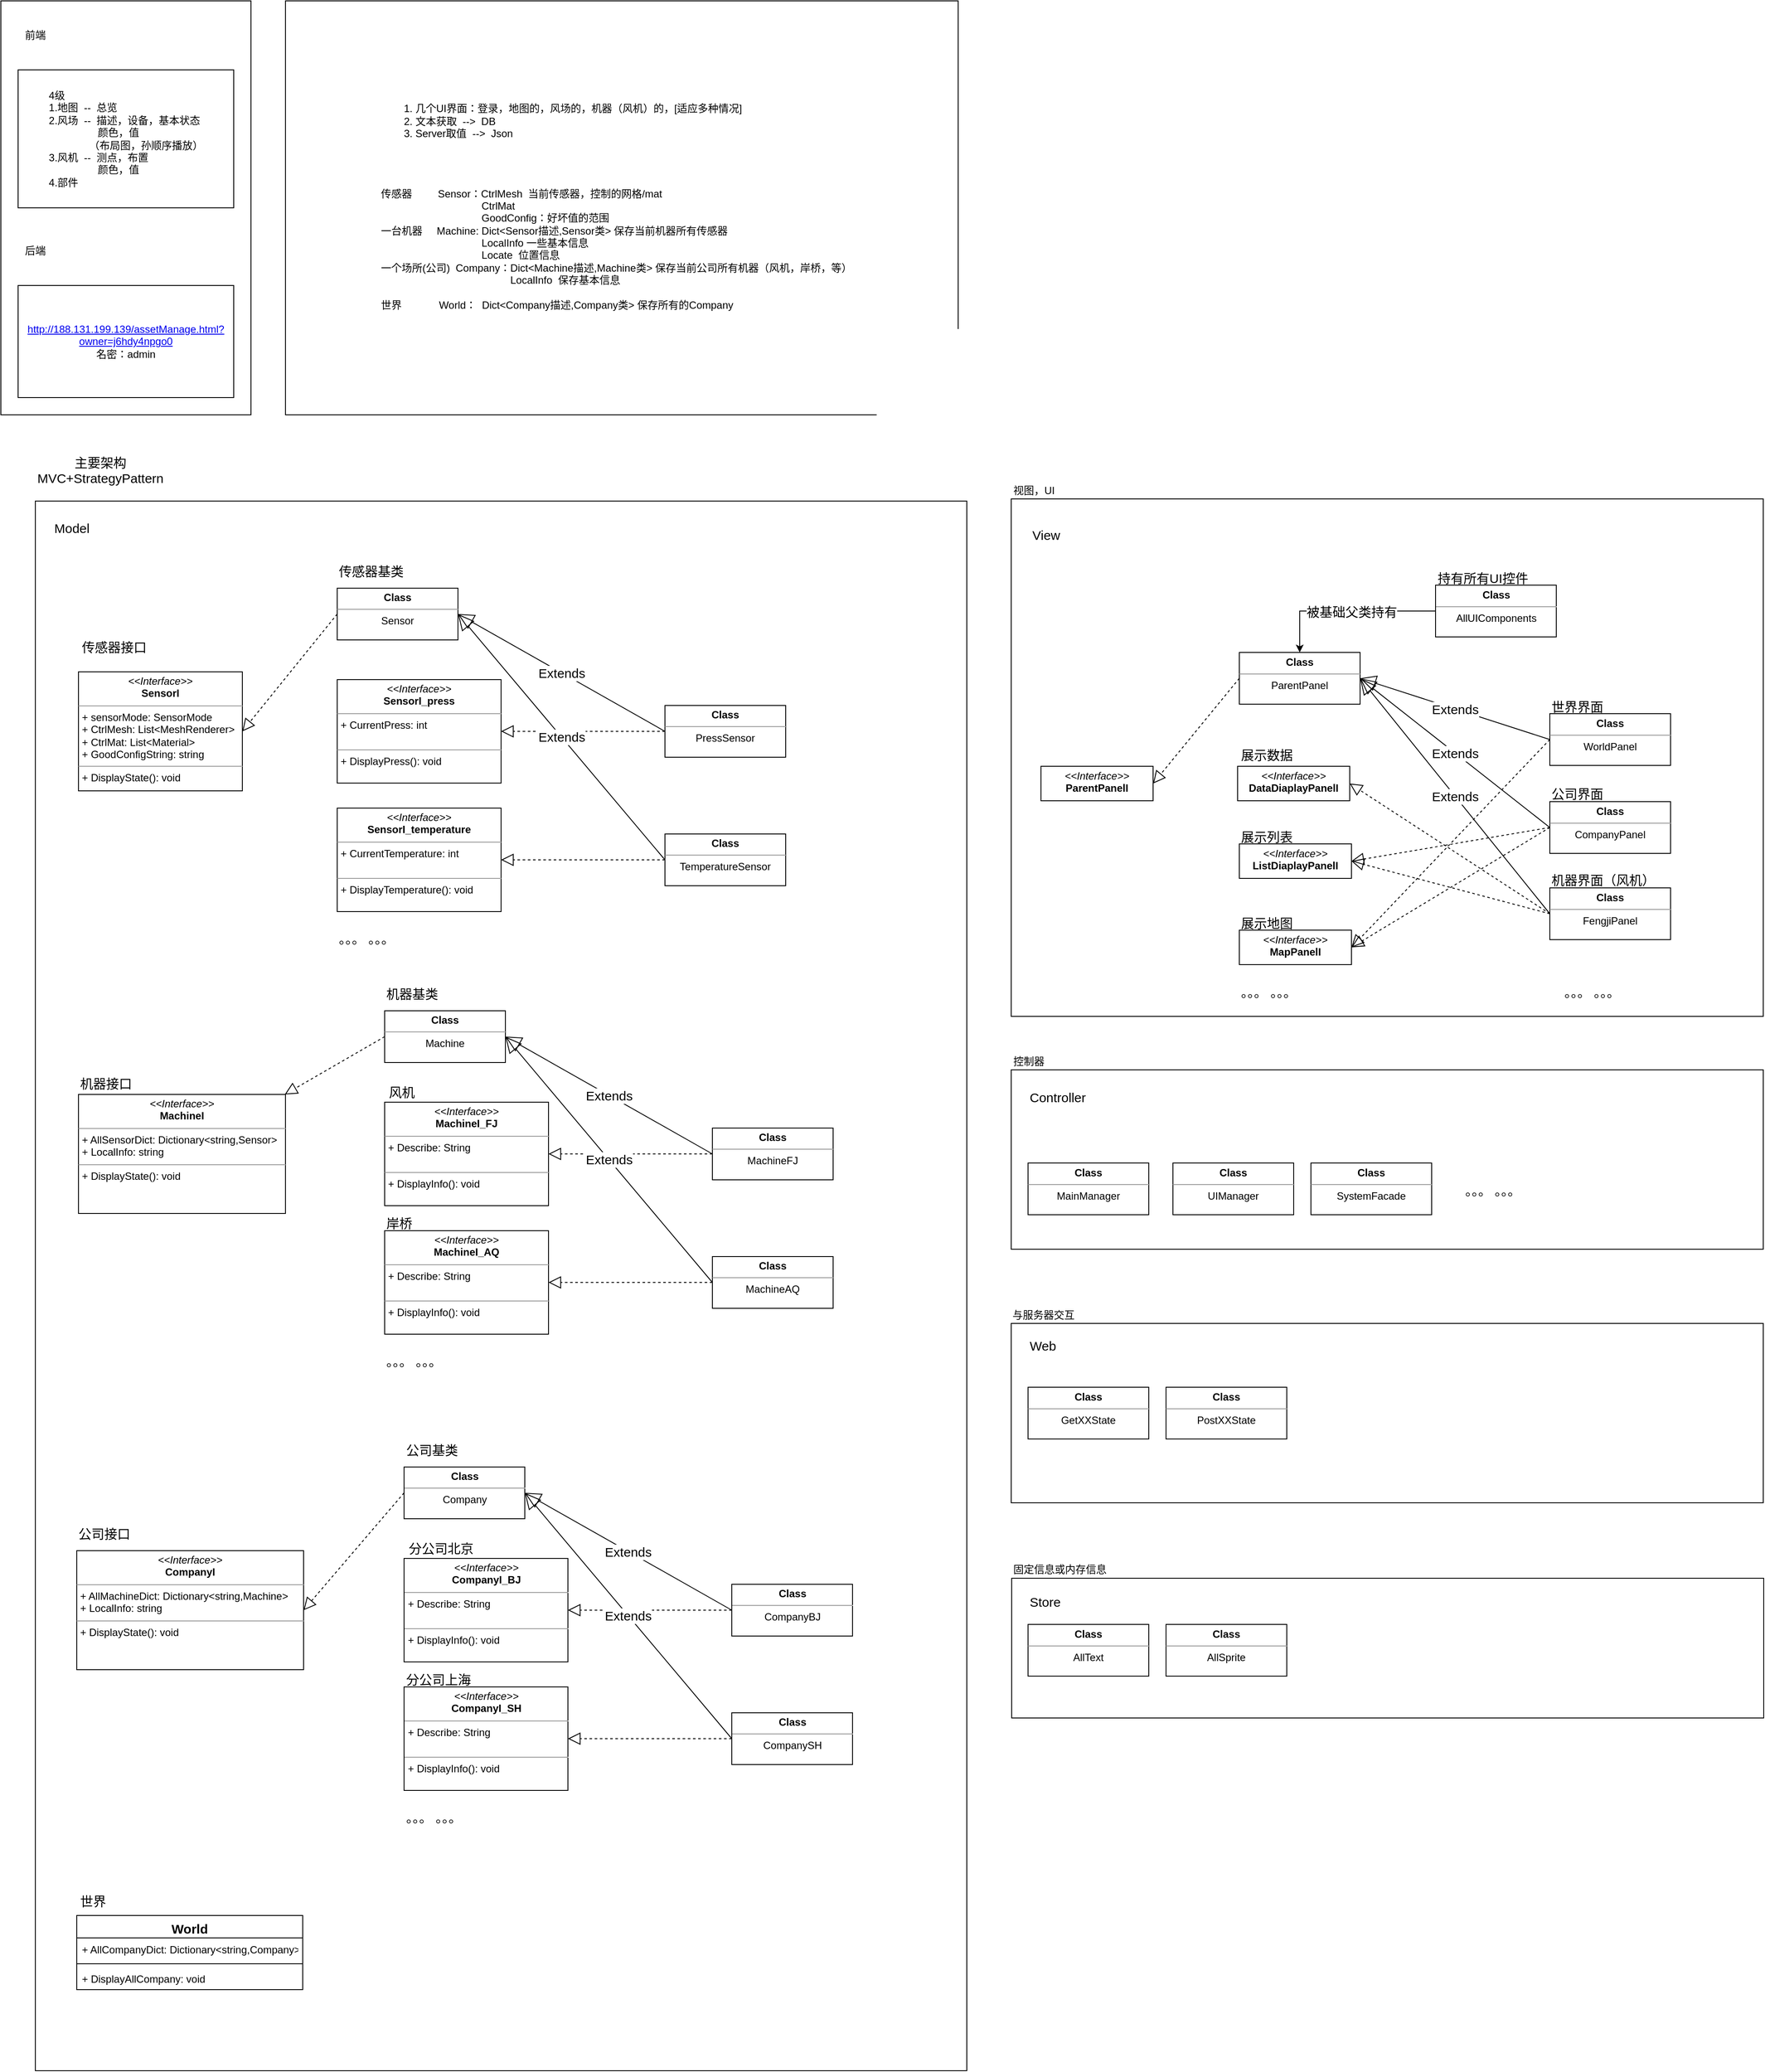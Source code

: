 <mxfile version="10.6.9" type="github"><diagram name="Page-1" id="c4acf3e9-155e-7222-9cf6-157b1a14988f"><mxGraphModel dx="1394" dy="795" grid="1" gridSize="10" guides="1" tooltips="1" connect="1" arrows="1" fold="1" page="1" pageScale="1" pageWidth="1850" pageHeight="2100" background="#ffffff" math="0" shadow="0"><root><mxCell id="0"/><mxCell id="1" parent="0"/><mxCell id="lMFkz2qBwyBU4bLVPbN5-132" value="" style="rounded=0;whiteSpace=wrap;html=1;fontSize=15;" parent="1" vertex="1"><mxGeometry x="1192" y="1839" width="872" height="162" as="geometry"/></mxCell><mxCell id="lMFkz2qBwyBU4bLVPbN5-131" value="" style="rounded=0;whiteSpace=wrap;html=1;fontSize=15;" parent="1" vertex="1"><mxGeometry x="1191.5" y="1543.5" width="872" height="208" as="geometry"/></mxCell><mxCell id="lMFkz2qBwyBU4bLVPbN5-130" value="" style="rounded=0;whiteSpace=wrap;html=1;fontSize=15;" parent="1" vertex="1"><mxGeometry x="1191.5" y="1249.5" width="872" height="208" as="geometry"/></mxCell><mxCell id="lMFkz2qBwyBU4bLVPbN5-129" value="" style="rounded=0;whiteSpace=wrap;html=1;fontSize=15;" parent="1" vertex="1"><mxGeometry x="1191.5" y="587.5" width="872" height="600" as="geometry"/></mxCell><mxCell id="lMFkz2qBwyBU4bLVPbN5-128" value="" style="rounded=0;whiteSpace=wrap;html=1;fontSize=15;" parent="1" vertex="1"><mxGeometry x="60" y="590" width="1080" height="1820" as="geometry"/></mxCell><mxCell id="lMFkz2qBwyBU4bLVPbN5-1" value="" style="rounded=0;whiteSpace=wrap;html=1;" parent="1" vertex="1"><mxGeometry x="20" y="10" width="290" height="480" as="geometry"/></mxCell><mxCell id="eNjWEGQGm4UYnw6gWRTL-1" value="前端" style="text;html=1;strokeColor=none;fillColor=none;align=center;verticalAlign=middle;whiteSpace=wrap;rounded=0;" parent="1" vertex="1"><mxGeometry x="40" y="40" width="40" height="20" as="geometry"/></mxCell><mxCell id="eNjWEGQGm4UYnw6gWRTL-3" value="&lt;div style=&quot;text-align: left&quot;&gt;&lt;span&gt;4级&lt;/span&gt;&lt;/div&gt;&lt;div style=&quot;text-align: left&quot;&gt;&lt;span&gt;1.地图&amp;nbsp; --&amp;nbsp; 总览&lt;/span&gt;&lt;/div&gt;&lt;div style=&quot;text-align: left&quot;&gt;&lt;span&gt;2.风场&amp;nbsp; --&amp;nbsp; 描述，设备，基本状态&lt;/span&gt;&lt;/div&gt;&lt;div style=&quot;text-align: left&quot;&gt;&lt;span&gt;&amp;nbsp; &amp;nbsp; &amp;nbsp; &amp;nbsp; &amp;nbsp; &amp;nbsp; &amp;nbsp; &amp;nbsp; &amp;nbsp;颜色，值&lt;/span&gt;&lt;/div&gt;&lt;div style=&quot;text-align: left&quot;&gt;&lt;span&gt;&amp;nbsp; &amp;nbsp; &amp;nbsp; &amp;nbsp; &amp;nbsp; &amp;nbsp; &amp;nbsp; （布局图，孙顺序播放）&lt;/span&gt;&lt;/div&gt;&lt;div style=&quot;text-align: left&quot;&gt;&lt;span&gt;3.风机&amp;nbsp; --&amp;nbsp; 测点，布置&lt;/span&gt;&lt;/div&gt;&lt;div style=&quot;text-align: left&quot;&gt;&lt;span&gt;&amp;nbsp; &amp;nbsp; &amp;nbsp; &amp;nbsp; &amp;nbsp; &amp;nbsp; &amp;nbsp; &amp;nbsp; &amp;nbsp;颜色，值&lt;/span&gt;&lt;/div&gt;&lt;div style=&quot;text-align: left&quot;&gt;&lt;span&gt;4.部件&lt;/span&gt;&lt;/div&gt;" style="rounded=0;whiteSpace=wrap;html=1;" parent="1" vertex="1"><mxGeometry x="40" y="90" width="250" height="160" as="geometry"/></mxCell><mxCell id="eNjWEGQGm4UYnw6gWRTL-4" value="后端" style="text;html=1;strokeColor=none;fillColor=none;align=center;verticalAlign=middle;whiteSpace=wrap;rounded=0;" parent="1" vertex="1"><mxGeometry x="40" y="290" width="40" height="20" as="geometry"/></mxCell><mxCell id="eNjWEGQGm4UYnw6gWRTL-5" value="&lt;a href=&quot;http://188.131.199.139/assetManage.html?owner=j6hdy4npgo0&quot;&gt;http://188.131.199.139/assetManage.html?owner=j6hdy4npgo0&lt;/a&gt;&lt;br&gt;名密：admin&lt;br&gt;" style="rounded=0;whiteSpace=wrap;html=1;" parent="1" vertex="1"><mxGeometry x="40" y="340" width="250" height="130" as="geometry"/></mxCell><mxCell id="lMFkz2qBwyBU4bLVPbN5-2" value="&lt;div style=&quot;text-align: left&quot;&gt;&lt;ol&gt;&lt;li&gt;&lt;span&gt;几个UI界面：登录，地图的，风场的，机器（风机）的，[适应多种情况]&lt;/span&gt;&lt;/li&gt;&lt;li&gt;&lt;span&gt;文本获取&amp;nbsp; --&amp;gt;&amp;nbsp; DB&lt;/span&gt;&lt;/li&gt;&lt;li&gt;&lt;span&gt;Server取值&amp;nbsp; --&amp;gt;&amp;nbsp; Json&lt;/span&gt;&lt;/li&gt;&lt;/ol&gt;&lt;div&gt;&lt;br&gt;&lt;/div&gt;&lt;div&gt;&lt;br&gt;&lt;/div&gt;&lt;div&gt;&lt;br&gt;&lt;/div&gt;&lt;div&gt;传感器&amp;nbsp; &amp;nbsp; &amp;nbsp; &amp;nbsp; &amp;nbsp;Sensor：CtrlMesh&amp;nbsp; 当前传感器，控制的网格/mat&lt;/div&gt;&lt;div&gt;&amp;nbsp; &amp;nbsp; &amp;nbsp; &amp;nbsp; &amp;nbsp; &amp;nbsp; &amp;nbsp; &amp;nbsp; &amp;nbsp; &amp;nbsp; &amp;nbsp; &amp;nbsp; &amp;nbsp; &amp;nbsp; &amp;nbsp; &amp;nbsp; &amp;nbsp; &amp;nbsp;CtrlMat&lt;/div&gt;&lt;div&gt;&amp;nbsp; &amp;nbsp; &amp;nbsp; &amp;nbsp; &amp;nbsp; &amp;nbsp; &amp;nbsp; &amp;nbsp; &amp;nbsp; &amp;nbsp; &amp;nbsp; &amp;nbsp; &amp;nbsp; &amp;nbsp; &amp;nbsp; &amp;nbsp; &amp;nbsp; &amp;nbsp;GoodConfig：好坏值的范围&lt;/div&gt;&lt;div&gt;一台机器&amp;nbsp; &amp;nbsp; &amp;nbsp;Machine: Dict&amp;lt;Sensor描述,Sensor类&amp;gt; 保存当前机器所有传感器&lt;/div&gt;&lt;div&gt;&amp;nbsp; &amp;nbsp; &amp;nbsp; &amp;nbsp; &amp;nbsp; &amp;nbsp; &amp;nbsp; &amp;nbsp; &amp;nbsp; &amp;nbsp; &amp;nbsp; &amp;nbsp; &amp;nbsp; &amp;nbsp; &amp;nbsp; &amp;nbsp; &amp;nbsp; &amp;nbsp;LocalInfo 一些基本信息&lt;/div&gt;&lt;div&gt;&amp;nbsp; &amp;nbsp; &amp;nbsp; &amp;nbsp; &amp;nbsp; &amp;nbsp; &amp;nbsp; &amp;nbsp; &amp;nbsp; &amp;nbsp; &amp;nbsp; &amp;nbsp; &amp;nbsp; &amp;nbsp; &amp;nbsp; &amp;nbsp; &amp;nbsp; &amp;nbsp;Locate&amp;nbsp; 位置信息&lt;/div&gt;&lt;div&gt;一个场所(公司)&amp;nbsp; Company：Dict&amp;lt;Machine描述,Machine类&amp;gt; 保存当前公司所有机器（风机，岸桥，等）&lt;/div&gt;&lt;div&gt;&amp;nbsp; &amp;nbsp; &amp;nbsp; &amp;nbsp; &amp;nbsp; &amp;nbsp; &amp;nbsp; &amp;nbsp; &amp;nbsp; &amp;nbsp; &amp;nbsp; &amp;nbsp; &amp;nbsp; &amp;nbsp; &amp;nbsp; &amp;nbsp; &amp;nbsp; &amp;nbsp; &amp;nbsp; &amp;nbsp; &amp;nbsp; &amp;nbsp; &amp;nbsp;LocalInfo&amp;nbsp; 保存基本信息&lt;/div&gt;&lt;div&gt;&lt;span&gt;&lt;br&gt;&lt;/span&gt;&lt;/div&gt;&lt;div&gt;&lt;span&gt;世界&amp;nbsp; &amp;nbsp; &amp;nbsp; &amp;nbsp; &amp;nbsp; &amp;nbsp; &amp;nbsp;World：&amp;nbsp; Dict&amp;lt;Company描述,Company类&amp;gt; 保存所有的Company&amp;nbsp; &amp;nbsp; &amp;nbsp; &amp;nbsp; &amp;nbsp; &amp;nbsp; &amp;nbsp; &amp;nbsp; &amp;nbsp; &amp;nbsp; &amp;nbsp; &amp;nbsp; &amp;nbsp; &amp;nbsp; &amp;nbsp; &amp;nbsp; &amp;nbsp; &amp;nbsp; &amp;nbsp; &amp;nbsp; &amp;nbsp; &amp;nbsp; &amp;nbsp;&lt;/span&gt;&lt;/div&gt;&lt;/div&gt;&lt;div style=&quot;text-align: left&quot;&gt;&lt;br&gt;&lt;/div&gt;&lt;div style=&quot;text-align: left&quot;&gt;&lt;/div&gt;" style="rounded=0;whiteSpace=wrap;html=1;" parent="1" vertex="1"><mxGeometry x="350" y="10" width="780" height="480" as="geometry"/></mxCell><mxCell id="lMFkz2qBwyBU4bLVPbN5-4" value="主要架构MVC+StrategyPattern" style="text;html=1;strokeColor=none;fillColor=none;align=center;verticalAlign=middle;whiteSpace=wrap;rounded=0;fontSize=15;" parent="1" vertex="1"><mxGeometry x="59.5" y="540" width="151" height="28" as="geometry"/></mxCell><mxCell id="lMFkz2qBwyBU4bLVPbN5-9" value="Model" style="text;html=1;resizable=0;points=[];autosize=1;align=left;verticalAlign=top;spacingTop=-4;fontSize=15;" parent="1" vertex="1"><mxGeometry x="80" y="610" width="60" height="20" as="geometry"/></mxCell><mxCell id="lMFkz2qBwyBU4bLVPbN5-10" value="&lt;p style=&quot;margin: 0px ; margin-top: 4px ; text-align: center&quot;&gt;&lt;i&gt;&amp;lt;&amp;lt;Interface&amp;gt;&amp;gt;&lt;/i&gt;&lt;br&gt;&lt;b&gt;SensorI&lt;/b&gt;&lt;/p&gt;&lt;hr size=&quot;1&quot;&gt;&lt;p style=&quot;margin: 0px ; margin-left: 4px&quot;&gt;+ sensorMode: SensorMode&lt;br&gt;+ CtrlMesh: List&amp;lt;MeshRenderer&amp;gt;&lt;/p&gt;&lt;p style=&quot;margin: 0px ; margin-left: 4px&quot;&gt;+ CtrlMat:&amp;nbsp;List&amp;lt;Material&amp;gt;&lt;/p&gt;&lt;p style=&quot;margin: 0px ; margin-left: 4px&quot;&gt;+&amp;nbsp;GoodConfigString: string&lt;/p&gt;&lt;hr size=&quot;1&quot;&gt;&lt;p style=&quot;margin: 0px ; margin-left: 4px&quot;&gt;+ DisplayState(): void&lt;br&gt;&lt;br&gt;&lt;/p&gt;" style="verticalAlign=top;align=left;overflow=fill;fontSize=12;fontFamily=Helvetica;html=1;" parent="1" vertex="1"><mxGeometry x="110" y="788" width="190" height="138" as="geometry"/></mxCell><mxCell id="lMFkz2qBwyBU4bLVPbN5-11" value="&lt;p style=&quot;margin: 0px ; margin-top: 4px ; text-align: center&quot;&gt;&lt;i&gt;&amp;lt;&amp;lt;Interface&amp;gt;&amp;gt;&lt;/i&gt;&lt;br&gt;&lt;b&gt;SensorI_press&lt;/b&gt;&lt;/p&gt;&lt;hr size=&quot;1&quot;&gt;&lt;p style=&quot;margin: 0px ; margin-left: 4px&quot;&gt;+ CurrentPress: int&lt;br&gt;&lt;br&gt;&lt;/p&gt;&lt;hr size=&quot;1&quot;&gt;&lt;p style=&quot;margin: 0px ; margin-left: 4px&quot;&gt;+ DisplayPress(): void&lt;br&gt;&lt;br&gt;&lt;/p&gt;" style="verticalAlign=top;align=left;overflow=fill;fontSize=12;fontFamily=Helvetica;html=1;" parent="1" vertex="1"><mxGeometry x="410" y="797" width="190" height="120" as="geometry"/></mxCell><mxCell id="lMFkz2qBwyBU4bLVPbN5-12" value="&lt;p style=&quot;margin: 0px ; margin-top: 4px ; text-align: center&quot;&gt;&lt;i&gt;&amp;lt;&amp;lt;Interface&amp;gt;&amp;gt;&lt;/i&gt;&lt;br&gt;&lt;b&gt;SensorI_temperature&lt;/b&gt;&lt;br&gt;&lt;/p&gt;&lt;hr size=&quot;1&quot;&gt;&lt;p style=&quot;margin: 0px ; margin-left: 4px&quot;&gt;+ CurrentTemperature: int&lt;br&gt;&lt;br&gt;&lt;/p&gt;&lt;hr size=&quot;1&quot;&gt;&lt;p style=&quot;margin: 0px ; margin-left: 4px&quot;&gt;+ DisplayTemperature(): void&lt;br&gt;&lt;br&gt;&lt;/p&gt;" style="verticalAlign=top;align=left;overflow=fill;fontSize=12;fontFamily=Helvetica;html=1;" parent="1" vertex="1"><mxGeometry x="410" y="946" width="190" height="120" as="geometry"/></mxCell><mxCell id="lMFkz2qBwyBU4bLVPbN5-13" value="&lt;div style=&quot;text-align: right&quot;&gt;&lt;span&gt;。。。 。。。&lt;/span&gt;&lt;br&gt;&lt;/div&gt;" style="text;html=1;resizable=0;points=[];autosize=1;align=left;verticalAlign=top;spacingTop=-4;fontSize=15;" parent="1" vertex="1"><mxGeometry x="410" y="1086" width="110" height="20" as="geometry"/></mxCell><mxCell id="lMFkz2qBwyBU4bLVPbN5-18" value="&lt;p style=&quot;margin: 0px ; margin-top: 4px ; text-align: center&quot;&gt;&lt;b&gt;Class&lt;/b&gt;&lt;/p&gt;&lt;hr size=&quot;1&quot;&gt;&lt;div style=&quot;text-align: center ; height: 2px&quot;&gt;PressSensor&lt;/div&gt;" style="verticalAlign=top;align=left;overflow=fill;fontSize=12;fontFamily=Helvetica;html=1;" parent="1" vertex="1"><mxGeometry x="790" y="827" width="140" height="60" as="geometry"/></mxCell><mxCell id="lMFkz2qBwyBU4bLVPbN5-21" value="" style="endArrow=block;dashed=1;endFill=0;endSize=12;html=1;fontSize=15;exitX=0;exitY=0.5;exitDx=0;exitDy=0;entryX=1;entryY=0.5;entryDx=0;entryDy=0;" parent="1" source="lMFkz2qBwyBU4bLVPbN5-18" target="lMFkz2qBwyBU4bLVPbN5-11" edge="1"><mxGeometry width="160" relative="1" as="geometry"><mxPoint x="630" y="936" as="sourcePoint"/><mxPoint x="760" y="890" as="targetPoint"/></mxGeometry></mxCell><mxCell id="lMFkz2qBwyBU4bLVPbN5-31" value="&lt;p style=&quot;margin: 0px ; margin-top: 4px ; text-align: center&quot;&gt;&lt;b&gt;Class&lt;/b&gt;&lt;/p&gt;&lt;hr size=&quot;1&quot;&gt;&lt;div style=&quot;text-align: center ; height: 2px&quot;&gt;Sensor&lt;/div&gt;" style="verticalAlign=top;align=left;overflow=fill;fontSize=12;fontFamily=Helvetica;html=1;" parent="1" vertex="1"><mxGeometry x="410" y="691" width="140" height="60" as="geometry"/></mxCell><mxCell id="lMFkz2qBwyBU4bLVPbN5-32" value="" style="endArrow=block;dashed=1;endFill=0;endSize=12;html=1;fontSize=15;exitX=0;exitY=0.5;exitDx=0;exitDy=0;entryX=1;entryY=0.5;entryDx=0;entryDy=0;" parent="1" source="lMFkz2qBwyBU4bLVPbN5-31" target="lMFkz2qBwyBU4bLVPbN5-10" edge="1"><mxGeometry width="160" relative="1" as="geometry"><mxPoint x="610" y="867" as="sourcePoint"/><mxPoint x="370" y="710" as="targetPoint"/></mxGeometry></mxCell><mxCell id="lMFkz2qBwyBU4bLVPbN5-33" value="传感器基类" style="text;html=1;resizable=0;points=[];autosize=1;align=left;verticalAlign=top;spacingTop=-4;fontSize=15;" parent="1" vertex="1"><mxGeometry x="410" y="660" width="90" height="20" as="geometry"/></mxCell><mxCell id="lMFkz2qBwyBU4bLVPbN5-34" value="Extends" style="endArrow=block;endSize=16;endFill=0;html=1;fontSize=15;exitX=0;exitY=0.5;exitDx=0;exitDy=0;entryX=1;entryY=0.5;entryDx=0;entryDy=0;" parent="1" source="lMFkz2qBwyBU4bLVPbN5-18" target="lMFkz2qBwyBU4bLVPbN5-31" edge="1"><mxGeometry width="160" relative="1" as="geometry"><mxPoint x="310" y="867" as="sourcePoint"/><mxPoint x="770" y="740" as="targetPoint"/></mxGeometry></mxCell><mxCell id="lMFkz2qBwyBU4bLVPbN5-35" value="&lt;p style=&quot;margin: 0px ; margin-top: 4px ; text-align: center&quot;&gt;&lt;b&gt;Class&lt;/b&gt;&lt;/p&gt;&lt;hr size=&quot;1&quot;&gt;&lt;div style=&quot;text-align: center ; height: 2px&quot;&gt;TemperatureSensor&lt;/div&gt;" style="verticalAlign=top;align=left;overflow=fill;fontSize=12;fontFamily=Helvetica;html=1;" parent="1" vertex="1"><mxGeometry x="790" y="976" width="140" height="60" as="geometry"/></mxCell><mxCell id="lMFkz2qBwyBU4bLVPbN5-36" value="Extends" style="endArrow=block;endSize=16;endFill=0;html=1;fontSize=15;exitX=0;exitY=0.5;exitDx=0;exitDy=0;entryX=1;entryY=0.5;entryDx=0;entryDy=0;" parent="1" source="lMFkz2qBwyBU4bLVPbN5-35" target="lMFkz2qBwyBU4bLVPbN5-31" edge="1"><mxGeometry width="160" relative="1" as="geometry"><mxPoint x="560" y="731" as="sourcePoint"/><mxPoint x="780" y="920" as="targetPoint"/></mxGeometry></mxCell><mxCell id="lMFkz2qBwyBU4bLVPbN5-37" value="" style="endArrow=block;dashed=1;endFill=0;endSize=12;html=1;fontSize=15;exitX=0;exitY=0.5;exitDx=0;exitDy=0;entryX=1;entryY=0.5;entryDx=0;entryDy=0;" parent="1" source="lMFkz2qBwyBU4bLVPbN5-35" target="lMFkz2qBwyBU4bLVPbN5-12" edge="1"><mxGeometry width="160" relative="1" as="geometry"><mxPoint x="720" y="1006" as="sourcePoint"/><mxPoint x="730" y="1050" as="targetPoint"/></mxGeometry></mxCell><mxCell id="lMFkz2qBwyBU4bLVPbN5-38" value="&lt;p style=&quot;margin: 0px ; margin-top: 4px ; text-align: center&quot;&gt;&lt;i&gt;&amp;lt;&amp;lt;Interface&amp;gt;&amp;gt;&lt;/i&gt;&lt;br&gt;&lt;b&gt;MachineI&lt;/b&gt;&lt;/p&gt;&lt;hr size=&quot;1&quot;&gt;&lt;p style=&quot;margin: 0px ; margin-left: 4px&quot;&gt;&lt;span&gt;+ AllSensorDict:&amp;nbsp;Dictionary&amp;lt;string,Sensor&amp;gt;&lt;/span&gt;&lt;br&gt;&lt;/p&gt;&lt;p style=&quot;margin: 0px ; margin-left: 4px&quot;&gt;+&amp;nbsp;LocalInfo: string&lt;/p&gt;&lt;hr size=&quot;1&quot;&gt;&lt;p style=&quot;margin: 0px ; margin-left: 4px&quot;&gt;+ DisplayState(): void&lt;br&gt;&lt;br&gt;&lt;/p&gt;" style="verticalAlign=top;align=left;overflow=fill;fontSize=12;fontFamily=Helvetica;html=1;" parent="1" vertex="1"><mxGeometry x="110" y="1278" width="240" height="138" as="geometry"/></mxCell><mxCell id="lMFkz2qBwyBU4bLVPbN5-39" value="&lt;p style=&quot;margin: 0px ; margin-top: 4px ; text-align: center&quot;&gt;&lt;i&gt;&amp;lt;&amp;lt;Interface&amp;gt;&amp;gt;&lt;/i&gt;&lt;br&gt;&lt;b&gt;MachineI_FJ&lt;/b&gt;&lt;/p&gt;&lt;hr size=&quot;1&quot;&gt;&lt;p style=&quot;margin: 0px ; margin-left: 4px&quot;&gt;+ Describe: String&lt;br&gt;&lt;br&gt;&lt;/p&gt;&lt;hr size=&quot;1&quot;&gt;&lt;p style=&quot;margin: 0px ; margin-left: 4px&quot;&gt;+ DisplayInfo(): void&lt;br&gt;&lt;br&gt;&lt;/p&gt;" style="verticalAlign=top;align=left;overflow=fill;fontSize=12;fontFamily=Helvetica;html=1;" parent="1" vertex="1"><mxGeometry x="465" y="1287" width="190" height="120" as="geometry"/></mxCell><mxCell id="lMFkz2qBwyBU4bLVPbN5-40" value="&lt;p style=&quot;margin: 0px ; margin-top: 4px ; text-align: center&quot;&gt;&lt;i&gt;&amp;lt;&amp;lt;Interface&amp;gt;&amp;gt;&lt;/i&gt;&lt;br&gt;&lt;b&gt;MachineI_AQ&lt;/b&gt;&lt;br&gt;&lt;/p&gt;&lt;hr size=&quot;1&quot;&gt;&lt;p style=&quot;margin: 0px ; margin-left: 4px&quot;&gt;+ Describe: String&lt;br&gt;&lt;br&gt;&lt;/p&gt;&lt;hr size=&quot;1&quot;&gt;&lt;p style=&quot;margin: 0px ; margin-left: 4px&quot;&gt;+ DisplayInfo(): void&lt;br&gt;&lt;br&gt;&lt;/p&gt;" style="verticalAlign=top;align=left;overflow=fill;fontSize=12;fontFamily=Helvetica;html=1;" parent="1" vertex="1"><mxGeometry x="465" y="1436" width="190" height="120" as="geometry"/></mxCell><mxCell id="lMFkz2qBwyBU4bLVPbN5-41" value="&lt;div style=&quot;text-align: right&quot;&gt;&lt;span&gt;。。。 。。。&lt;/span&gt;&lt;br&gt;&lt;/div&gt;" style="text;html=1;resizable=0;points=[];autosize=1;align=left;verticalAlign=top;spacingTop=-4;fontSize=15;" parent="1" vertex="1"><mxGeometry x="465" y="1576" width="110" height="20" as="geometry"/></mxCell><mxCell id="lMFkz2qBwyBU4bLVPbN5-42" value="&lt;p style=&quot;margin: 0px ; margin-top: 4px ; text-align: center&quot;&gt;&lt;b&gt;Class&lt;/b&gt;&lt;/p&gt;&lt;hr size=&quot;1&quot;&gt;&lt;div style=&quot;text-align: center ; height: 2px&quot;&gt;MachineFJ&lt;/div&gt;" style="verticalAlign=top;align=left;overflow=fill;fontSize=12;fontFamily=Helvetica;html=1;" parent="1" vertex="1"><mxGeometry x="845" y="1317" width="140" height="60" as="geometry"/></mxCell><mxCell id="lMFkz2qBwyBU4bLVPbN5-45" value="" style="endArrow=block;dashed=1;endFill=0;endSize=12;html=1;fontSize=15;exitX=0;exitY=0.5;exitDx=0;exitDy=0;entryX=1;entryY=0.5;entryDx=0;entryDy=0;" parent="1" source="lMFkz2qBwyBU4bLVPbN5-42" target="lMFkz2qBwyBU4bLVPbN5-39" edge="1"><mxGeometry width="160" relative="1" as="geometry"><mxPoint x="685" y="1426" as="sourcePoint"/><mxPoint x="820" y="1390" as="targetPoint"/></mxGeometry></mxCell><mxCell id="lMFkz2qBwyBU4bLVPbN5-46" value="&lt;p style=&quot;margin: 0px ; margin-top: 4px ; text-align: center&quot;&gt;&lt;b&gt;Class&lt;/b&gt;&lt;/p&gt;&lt;hr size=&quot;1&quot;&gt;&lt;div style=&quot;text-align: center ; height: 2px&quot;&gt;Machine&lt;/div&gt;" style="verticalAlign=top;align=left;overflow=fill;fontSize=12;fontFamily=Helvetica;html=1;" parent="1" vertex="1"><mxGeometry x="465" y="1181" width="140" height="60" as="geometry"/></mxCell><mxCell id="lMFkz2qBwyBU4bLVPbN5-47" value="" style="endArrow=block;dashed=1;endFill=0;endSize=12;html=1;fontSize=15;exitX=0;exitY=0.5;exitDx=0;exitDy=0;" parent="1" source="lMFkz2qBwyBU4bLVPbN5-46" target="lMFkz2qBwyBU4bLVPbN5-38" edge="1"><mxGeometry width="160" relative="1" as="geometry"><mxPoint x="380" y="1347" as="sourcePoint"/><mxPoint x="710" y="1357" as="targetPoint"/></mxGeometry></mxCell><mxCell id="lMFkz2qBwyBU4bLVPbN5-48" value="机器基类" style="text;html=1;resizable=0;points=[];autosize=1;align=left;verticalAlign=top;spacingTop=-4;fontSize=15;" parent="1" vertex="1"><mxGeometry x="465" y="1150" width="80" height="20" as="geometry"/></mxCell><mxCell id="lMFkz2qBwyBU4bLVPbN5-49" value="Extends" style="endArrow=block;endSize=16;endFill=0;html=1;fontSize=15;exitX=0;exitY=0.5;exitDx=0;exitDy=0;entryX=1;entryY=0.5;entryDx=0;entryDy=0;" parent="1" source="lMFkz2qBwyBU4bLVPbN5-42" target="lMFkz2qBwyBU4bLVPbN5-46" edge="1"><mxGeometry width="160" relative="1" as="geometry"><mxPoint x="765" y="1275.5" as="sourcePoint"/><mxPoint x="715" y="1146.5" as="targetPoint"/></mxGeometry></mxCell><mxCell id="lMFkz2qBwyBU4bLVPbN5-50" value="&lt;p style=&quot;margin: 0px ; margin-top: 4px ; text-align: center&quot;&gt;&lt;b&gt;Class&lt;/b&gt;&lt;/p&gt;&lt;hr size=&quot;1&quot;&gt;&lt;div style=&quot;text-align: center ; height: 2px&quot;&gt;MachineAQ&lt;/div&gt;" style="verticalAlign=top;align=left;overflow=fill;fontSize=12;fontFamily=Helvetica;html=1;" parent="1" vertex="1"><mxGeometry x="845" y="1466" width="140" height="60" as="geometry"/></mxCell><mxCell id="lMFkz2qBwyBU4bLVPbN5-51" value="Extends" style="endArrow=block;endSize=16;endFill=0;html=1;fontSize=15;exitX=0;exitY=0.5;exitDx=0;exitDy=0;entryX=1;entryY=0.5;entryDx=0;entryDy=0;" parent="1" source="lMFkz2qBwyBU4bLVPbN5-50" target="lMFkz2qBwyBU4bLVPbN5-46" edge="1"><mxGeometry width="160" relative="1" as="geometry"><mxPoint x="615" y="1221" as="sourcePoint"/><mxPoint x="780" y="1450" as="targetPoint"/></mxGeometry></mxCell><mxCell id="lMFkz2qBwyBU4bLVPbN5-52" value="" style="endArrow=block;dashed=1;endFill=0;endSize=12;html=1;fontSize=15;exitX=0;exitY=0.5;exitDx=0;exitDy=0;entryX=1;entryY=0.5;entryDx=0;entryDy=0;" parent="1" source="lMFkz2qBwyBU4bLVPbN5-50" target="lMFkz2qBwyBU4bLVPbN5-40" edge="1"><mxGeometry width="160" relative="1" as="geometry"><mxPoint x="665" y="1357" as="sourcePoint"/><mxPoint x="790" y="1560" as="targetPoint"/></mxGeometry></mxCell><mxCell id="lMFkz2qBwyBU4bLVPbN5-53" value="风机" style="text;html=1;resizable=0;points=[];autosize=1;align=left;verticalAlign=top;spacingTop=-4;fontSize=15;" parent="1" vertex="1"><mxGeometry x="468" y="1264" width="50" height="20" as="geometry"/></mxCell><mxCell id="lMFkz2qBwyBU4bLVPbN5-54" value="岸桥" style="text;html=1;resizable=0;points=[];autosize=1;align=left;verticalAlign=top;spacingTop=-4;fontSize=15;" parent="1" vertex="1"><mxGeometry x="465" y="1416" width="50" height="20" as="geometry"/></mxCell><mxCell id="lMFkz2qBwyBU4bLVPbN5-55" value="&lt;p style=&quot;margin: 0px ; margin-top: 4px ; text-align: center&quot;&gt;&lt;i&gt;&amp;lt;&amp;lt;Interface&amp;gt;&amp;gt;&lt;/i&gt;&lt;br&gt;&lt;b&gt;CompanyI&lt;/b&gt;&lt;/p&gt;&lt;hr size=&quot;1&quot;&gt;&lt;p style=&quot;margin: 0px ; margin-left: 4px&quot;&gt;&lt;span&gt;+ AllMachineDict:&amp;nbsp;Dictionary&amp;lt;string,Machine&amp;gt;&lt;/span&gt;&lt;br&gt;&lt;/p&gt;&lt;p style=&quot;margin: 0px ; margin-left: 4px&quot;&gt;+&amp;nbsp;LocalInfo: string&lt;/p&gt;&lt;hr size=&quot;1&quot;&gt;&lt;p style=&quot;margin: 0px ; margin-left: 4px&quot;&gt;+ DisplayState(): void&lt;br&gt;&lt;br&gt;&lt;/p&gt;" style="verticalAlign=top;align=left;overflow=fill;fontSize=12;fontFamily=Helvetica;html=1;" parent="1" vertex="1"><mxGeometry x="108" y="1807" width="263" height="138" as="geometry"/></mxCell><mxCell id="lMFkz2qBwyBU4bLVPbN5-56" value="&lt;p style=&quot;margin: 0px ; margin-top: 4px ; text-align: center&quot;&gt;&lt;i&gt;&amp;lt;&amp;lt;Interface&amp;gt;&amp;gt;&lt;/i&gt;&lt;br&gt;&lt;b&gt;CompanyI_BJ&lt;/b&gt;&lt;/p&gt;&lt;hr size=&quot;1&quot;&gt;&lt;p style=&quot;margin: 0px ; margin-left: 4px&quot;&gt;+ Describe: String&lt;br&gt;&lt;br&gt;&lt;/p&gt;&lt;hr size=&quot;1&quot;&gt;&lt;p style=&quot;margin: 0px ; margin-left: 4px&quot;&gt;+ DisplayInfo(): void&lt;br&gt;&lt;br&gt;&lt;/p&gt;" style="verticalAlign=top;align=left;overflow=fill;fontSize=12;fontFamily=Helvetica;html=1;" parent="1" vertex="1"><mxGeometry x="487.5" y="1816" width="190" height="120" as="geometry"/></mxCell><mxCell id="lMFkz2qBwyBU4bLVPbN5-57" value="&lt;p style=&quot;margin: 0px ; margin-top: 4px ; text-align: center&quot;&gt;&lt;i&gt;&amp;lt;&amp;lt;Interface&amp;gt;&amp;gt;&lt;/i&gt;&lt;br&gt;&lt;b&gt;CompanyI_SH&lt;/b&gt;&lt;br&gt;&lt;/p&gt;&lt;hr size=&quot;1&quot;&gt;&lt;p style=&quot;margin: 0px ; margin-left: 4px&quot;&gt;+ Describe: String&lt;br&gt;&lt;br&gt;&lt;/p&gt;&lt;hr size=&quot;1&quot;&gt;&lt;p style=&quot;margin: 0px ; margin-left: 4px&quot;&gt;+ DisplayInfo(): void&lt;br&gt;&lt;br&gt;&lt;/p&gt;" style="verticalAlign=top;align=left;overflow=fill;fontSize=12;fontFamily=Helvetica;html=1;" parent="1" vertex="1"><mxGeometry x="487.5" y="1965" width="190" height="120" as="geometry"/></mxCell><mxCell id="lMFkz2qBwyBU4bLVPbN5-58" value="&lt;div style=&quot;text-align: right&quot;&gt;&lt;span&gt;。。。 。。。&lt;/span&gt;&lt;br&gt;&lt;/div&gt;" style="text;html=1;resizable=0;points=[];autosize=1;align=left;verticalAlign=top;spacingTop=-4;fontSize=15;" parent="1" vertex="1"><mxGeometry x="487.5" y="2105" width="110" height="20" as="geometry"/></mxCell><mxCell id="lMFkz2qBwyBU4bLVPbN5-59" value="&lt;p style=&quot;margin: 0px ; margin-top: 4px ; text-align: center&quot;&gt;&lt;b&gt;Class&lt;/b&gt;&lt;/p&gt;&lt;hr size=&quot;1&quot;&gt;&lt;div style=&quot;text-align: center ; height: 2px&quot;&gt;CompanyBJ&lt;/div&gt;" style="verticalAlign=top;align=left;overflow=fill;fontSize=12;fontFamily=Helvetica;html=1;" parent="1" vertex="1"><mxGeometry x="867.5" y="1846" width="140" height="60" as="geometry"/></mxCell><mxCell id="lMFkz2qBwyBU4bLVPbN5-60" value="" style="endArrow=block;dashed=1;endFill=0;endSize=12;html=1;fontSize=15;entryX=1;entryY=0.5;entryDx=0;entryDy=0;exitX=0;exitY=0.5;exitDx=0;exitDy=0;" parent="1" source="lMFkz2qBwyBU4bLVPbN5-59" target="lMFkz2qBwyBU4bLVPbN5-56" edge="1"><mxGeometry width="160" relative="1" as="geometry"><mxPoint x="868" y="1880" as="sourcePoint"/><mxPoint x="840" y="1910" as="targetPoint"/></mxGeometry></mxCell><mxCell id="lMFkz2qBwyBU4bLVPbN5-61" value="&lt;p style=&quot;margin: 0px ; margin-top: 4px ; text-align: center&quot;&gt;&lt;b&gt;Class&lt;/b&gt;&lt;/p&gt;&lt;hr size=&quot;1&quot;&gt;&lt;div style=&quot;text-align: center ; height: 2px&quot;&gt;Company&lt;/div&gt;" style="verticalAlign=top;align=left;overflow=fill;fontSize=12;fontFamily=Helvetica;html=1;" parent="1" vertex="1"><mxGeometry x="487.5" y="1710" width="140" height="60" as="geometry"/></mxCell><mxCell id="lMFkz2qBwyBU4bLVPbN5-62" value="" style="endArrow=block;dashed=1;endFill=0;endSize=12;html=1;fontSize=15;entryX=1;entryY=0.5;entryDx=0;entryDy=0;exitX=0;exitY=0.5;exitDx=0;exitDy=0;" parent="1" source="lMFkz2qBwyBU4bLVPbN5-61" target="lMFkz2qBwyBU4bLVPbN5-55" edge="1"><mxGeometry width="160" relative="1" as="geometry"><mxPoint x="440" y="1900" as="sourcePoint"/><mxPoint x="707.5" y="1886" as="targetPoint"/></mxGeometry></mxCell><mxCell id="lMFkz2qBwyBU4bLVPbN5-63" value="公司基类" style="text;html=1;resizable=0;points=[];autosize=1;align=left;verticalAlign=top;spacingTop=-4;fontSize=15;" parent="1" vertex="1"><mxGeometry x="487.5" y="1679" width="80" height="20" as="geometry"/></mxCell><mxCell id="lMFkz2qBwyBU4bLVPbN5-64" value="Extends" style="endArrow=block;endSize=16;endFill=0;html=1;fontSize=15;entryX=1;entryY=0.5;entryDx=0;entryDy=0;exitX=0;exitY=0.5;exitDx=0;exitDy=0;" parent="1" source="lMFkz2qBwyBU4bLVPbN5-59" target="lMFkz2qBwyBU4bLVPbN5-61" edge="1"><mxGeometry width="160" relative="1" as="geometry"><mxPoint x="870" y="1880" as="sourcePoint"/><mxPoint x="630" y="1730" as="targetPoint"/></mxGeometry></mxCell><mxCell id="lMFkz2qBwyBU4bLVPbN5-65" value="&lt;p style=&quot;margin: 0px ; margin-top: 4px ; text-align: center&quot;&gt;&lt;b&gt;Class&lt;/b&gt;&lt;/p&gt;&lt;hr size=&quot;1&quot;&gt;&lt;div style=&quot;text-align: center ; height: 2px&quot;&gt;CompanySH&lt;/div&gt;" style="verticalAlign=top;align=left;overflow=fill;fontSize=12;fontFamily=Helvetica;html=1;" parent="1" vertex="1"><mxGeometry x="867.5" y="1995" width="140" height="60" as="geometry"/></mxCell><mxCell id="lMFkz2qBwyBU4bLVPbN5-66" value="Extends" style="endArrow=block;endSize=16;endFill=0;html=1;fontSize=15;entryX=1;entryY=0.5;entryDx=0;entryDy=0;exitX=0;exitY=0.5;exitDx=0;exitDy=0;" parent="1" source="lMFkz2qBwyBU4bLVPbN5-65" target="lMFkz2qBwyBU4bLVPbN5-61" edge="1"><mxGeometry width="160" relative="1" as="geometry"><mxPoint x="680" y="1750" as="sourcePoint"/><mxPoint x="787.5" y="1886" as="targetPoint"/></mxGeometry></mxCell><mxCell id="lMFkz2qBwyBU4bLVPbN5-67" value="" style="endArrow=block;dashed=1;endFill=0;endSize=12;html=1;fontSize=15;exitX=0;exitY=0.5;exitDx=0;exitDy=0;" parent="1" source="lMFkz2qBwyBU4bLVPbN5-65" target="lMFkz2qBwyBU4bLVPbN5-57" edge="1"><mxGeometry width="160" relative="1" as="geometry"><mxPoint x="687.5" y="1886" as="sourcePoint"/><mxPoint x="810" y="2070" as="targetPoint"/></mxGeometry></mxCell><mxCell id="lMFkz2qBwyBU4bLVPbN5-68" value="分公司北京" style="text;html=1;resizable=0;points=[];autosize=1;align=left;verticalAlign=top;spacingTop=-4;fontSize=15;" parent="1" vertex="1"><mxGeometry x="490.5" y="1793" width="90" height="20" as="geometry"/></mxCell><mxCell id="lMFkz2qBwyBU4bLVPbN5-69" value="分公司上海" style="text;html=1;resizable=0;points=[];autosize=1;align=left;verticalAlign=top;spacingTop=-4;fontSize=15;" parent="1" vertex="1"><mxGeometry x="487.5" y="1945" width="90" height="20" as="geometry"/></mxCell><mxCell id="lMFkz2qBwyBU4bLVPbN5-70" value="World" style="swimlane;fontStyle=1;align=center;verticalAlign=top;childLayout=stackLayout;horizontal=1;startSize=26;horizontalStack=0;resizeParent=1;resizeParentMax=0;resizeLast=0;collapsible=1;marginBottom=0;fontSize=15;" parent="1" vertex="1"><mxGeometry x="108" y="2230" width="262" height="86" as="geometry"/></mxCell><mxCell id="lMFkz2qBwyBU4bLVPbN5-71" value="+ AllCompanyDict: Dictionary&lt;string,Company&gt;" style="text;strokeColor=none;fillColor=none;align=left;verticalAlign=top;spacingLeft=4;spacingRight=4;overflow=hidden;rotatable=0;points=[[0,0.5],[1,0.5]];portConstraint=eastwest;" parent="lMFkz2qBwyBU4bLVPbN5-70" vertex="1"><mxGeometry y="26" width="262" height="26" as="geometry"/></mxCell><mxCell id="lMFkz2qBwyBU4bLVPbN5-72" value="" style="line;strokeWidth=1;fillColor=none;align=left;verticalAlign=middle;spacingTop=-1;spacingLeft=3;spacingRight=3;rotatable=0;labelPosition=right;points=[];portConstraint=eastwest;" parent="lMFkz2qBwyBU4bLVPbN5-70" vertex="1"><mxGeometry y="52" width="262" height="8" as="geometry"/></mxCell><mxCell id="lMFkz2qBwyBU4bLVPbN5-73" value="+ DisplayAllCompany: void" style="text;strokeColor=none;fillColor=none;align=left;verticalAlign=top;spacingLeft=4;spacingRight=4;overflow=hidden;rotatable=0;points=[[0,0.5],[1,0.5]];portConstraint=eastwest;" parent="lMFkz2qBwyBU4bLVPbN5-70" vertex="1"><mxGeometry y="60" width="262" height="26" as="geometry"/></mxCell><mxCell id="lMFkz2qBwyBU4bLVPbN5-74" value="传感器接口" style="text;html=1;resizable=0;points=[];autosize=1;align=left;verticalAlign=top;spacingTop=-4;fontSize=15;" parent="1" vertex="1"><mxGeometry x="112" y="748" width="90" height="20" as="geometry"/></mxCell><mxCell id="lMFkz2qBwyBU4bLVPbN5-75" value="机器接口" style="text;html=1;resizable=0;points=[];autosize=1;align=left;verticalAlign=top;spacingTop=-4;fontSize=15;" parent="1" vertex="1"><mxGeometry x="110" y="1254" width="80" height="20" as="geometry"/></mxCell><mxCell id="lMFkz2qBwyBU4bLVPbN5-76" value="公司接口" style="text;html=1;resizable=0;points=[];autosize=1;align=left;verticalAlign=top;spacingTop=-4;fontSize=15;" parent="1" vertex="1"><mxGeometry x="108" y="1776" width="80" height="20" as="geometry"/></mxCell><mxCell id="lMFkz2qBwyBU4bLVPbN5-77" value="世界" style="text;html=1;resizable=0;points=[];autosize=1;align=left;verticalAlign=top;spacingTop=-4;fontSize=15;" parent="1" vertex="1"><mxGeometry x="110" y="2202" width="50" height="20" as="geometry"/></mxCell><mxCell id="lMFkz2qBwyBU4bLVPbN5-79" value="View" style="text;html=1;resizable=0;points=[];autosize=1;align=left;verticalAlign=top;spacingTop=-4;fontSize=15;" parent="1" vertex="1"><mxGeometry x="1214" y="617.5" width="50" height="20" as="geometry"/></mxCell><mxCell id="lMFkz2qBwyBU4bLVPbN5-80" value="&lt;p style=&quot;margin: 0px ; margin-top: 4px ; text-align: center&quot;&gt;&lt;i&gt;&amp;lt;&amp;lt;Interface&amp;gt;&amp;gt;&lt;/i&gt;&lt;br&gt;&lt;b&gt;ParentPanelI&lt;/b&gt;&lt;/p&gt;&lt;p style=&quot;margin: 0px ; margin-left: 4px&quot;&gt;&lt;br&gt;&lt;/p&gt;" style="verticalAlign=top;align=left;overflow=fill;fontSize=12;fontFamily=Helvetica;html=1;" parent="1" vertex="1"><mxGeometry x="1226" y="897.5" width="130" height="40" as="geometry"/></mxCell><mxCell id="lMFkz2qBwyBU4bLVPbN5-81" value="&lt;p style=&quot;margin: 0px ; margin-top: 4px ; text-align: center&quot;&gt;&lt;i&gt;&amp;lt;&amp;lt;Interface&amp;gt;&amp;gt;&lt;/i&gt;&lt;br&gt;&lt;b&gt;DataDiaplayPanelI&lt;/b&gt;&lt;/p&gt;&lt;p style=&quot;margin: 0px ; margin-left: 4px&quot;&gt;&lt;br&gt;&lt;/p&gt;" style="verticalAlign=top;align=left;overflow=fill;fontSize=12;fontFamily=Helvetica;html=1;" parent="1" vertex="1"><mxGeometry x="1454" y="897.5" width="130" height="40" as="geometry"/></mxCell><mxCell id="lMFkz2qBwyBU4bLVPbN5-82" value="&lt;p style=&quot;margin: 0px ; margin-top: 4px ; text-align: center&quot;&gt;&lt;b&gt;Class&lt;/b&gt;&lt;/p&gt;&lt;hr size=&quot;1&quot;&gt;&lt;div style=&quot;text-align: center ; height: 2px&quot;&gt;ParentPanel&lt;/div&gt;" style="verticalAlign=top;align=left;overflow=fill;fontSize=12;fontFamily=Helvetica;html=1;" parent="1" vertex="1"><mxGeometry x="1456" y="765.5" width="140" height="60" as="geometry"/></mxCell><mxCell id="lMFkz2qBwyBU4bLVPbN5-83" value="&lt;p style=&quot;margin: 0px ; margin-top: 4px ; text-align: center&quot;&gt;&lt;i&gt;&amp;lt;&amp;lt;Interface&amp;gt;&amp;gt;&lt;/i&gt;&lt;br&gt;&lt;b&gt;ListDiaplayPanelI&lt;/b&gt;&lt;/p&gt;&lt;p style=&quot;margin: 0px ; margin-left: 4px&quot;&gt;&lt;br&gt;&lt;/p&gt;" style="verticalAlign=top;align=left;overflow=fill;fontSize=12;fontFamily=Helvetica;html=1;" parent="1" vertex="1"><mxGeometry x="1456" y="987.5" width="130" height="40" as="geometry"/></mxCell><mxCell id="lMFkz2qBwyBU4bLVPbN5-84" value="展示数据" style="text;html=1;resizable=0;points=[];autosize=1;align=left;verticalAlign=top;spacingTop=-4;fontSize=15;" parent="1" vertex="1"><mxGeometry x="1456" y="872.5" width="80" height="20" as="geometry"/></mxCell><mxCell id="lMFkz2qBwyBU4bLVPbN5-85" value="展示列表" style="text;html=1;resizable=0;points=[];autosize=1;align=left;verticalAlign=top;spacingTop=-4;fontSize=15;" parent="1" vertex="1"><mxGeometry x="1456" y="967.5" width="80" height="20" as="geometry"/></mxCell><mxCell id="lMFkz2qBwyBU4bLVPbN5-86" value="&lt;div style=&quot;text-align: right&quot;&gt;&lt;span&gt;。。。 。。。&lt;/span&gt;&lt;br&gt;&lt;/div&gt;" style="text;html=1;resizable=0;points=[];autosize=1;align=left;verticalAlign=top;spacingTop=-4;fontSize=15;" parent="1" vertex="1"><mxGeometry x="1456" y="1147.5" width="110" height="20" as="geometry"/></mxCell><mxCell id="lMFkz2qBwyBU4bLVPbN5-89" value="" style="endArrow=block;dashed=1;endFill=0;endSize=12;html=1;fontSize=15;entryX=1;entryY=0.5;entryDx=0;entryDy=0;exitX=0;exitY=0.5;exitDx=0;exitDy=0;" parent="1" source="lMFkz2qBwyBU4bLVPbN5-82" target="lMFkz2qBwyBU4bLVPbN5-80" edge="1"><mxGeometry width="160" relative="1" as="geometry"><mxPoint x="1296" y="837.5" as="sourcePoint"/><mxPoint x="1456" y="837.5" as="targetPoint"/></mxGeometry></mxCell><mxCell id="lMFkz2qBwyBU4bLVPbN5-90" value="&lt;p style=&quot;margin: 0px ; margin-top: 4px ; text-align: center&quot;&gt;&lt;b&gt;Class&lt;/b&gt;&lt;/p&gt;&lt;hr size=&quot;1&quot;&gt;&lt;div style=&quot;text-align: center ; height: 2px&quot;&gt;WorldPanel&lt;/div&gt;" style="verticalAlign=top;align=left;overflow=fill;fontSize=12;fontFamily=Helvetica;html=1;" parent="1" vertex="1"><mxGeometry x="1816" y="836.5" width="140" height="60" as="geometry"/></mxCell><mxCell id="lMFkz2qBwyBU4bLVPbN5-91" value="&lt;p style=&quot;margin: 0px ; margin-top: 4px ; text-align: center&quot;&gt;&lt;b&gt;Class&lt;/b&gt;&lt;/p&gt;&lt;hr size=&quot;1&quot;&gt;&lt;div style=&quot;text-align: center ; height: 2px&quot;&gt;CompanyPanel&lt;/div&gt;" style="verticalAlign=top;align=left;overflow=fill;fontSize=12;fontFamily=Helvetica;html=1;" parent="1" vertex="1"><mxGeometry x="1816" y="938.5" width="140" height="60" as="geometry"/></mxCell><mxCell id="lMFkz2qBwyBU4bLVPbN5-92" value="&lt;p style=&quot;margin: 0px ; margin-top: 4px ; text-align: center&quot;&gt;&lt;b&gt;Class&lt;/b&gt;&lt;/p&gt;&lt;hr size=&quot;1&quot;&gt;&lt;div style=&quot;text-align: center ; height: 2px&quot;&gt;FengjiPanel&lt;/div&gt;" style="verticalAlign=top;align=left;overflow=fill;fontSize=12;fontFamily=Helvetica;html=1;" parent="1" vertex="1"><mxGeometry x="1816" y="1038.5" width="140" height="60" as="geometry"/></mxCell><mxCell id="lMFkz2qBwyBU4bLVPbN5-93" value="&lt;p style=&quot;margin: 0px ; margin-top: 4px ; text-align: center&quot;&gt;&lt;i&gt;&amp;lt;&amp;lt;Interface&amp;gt;&amp;gt;&lt;/i&gt;&lt;br&gt;&lt;b&gt;MapPanelI&lt;/b&gt;&lt;/p&gt;&lt;p style=&quot;margin: 0px ; margin-left: 4px&quot;&gt;&lt;br&gt;&lt;/p&gt;" style="verticalAlign=top;align=left;overflow=fill;fontSize=12;fontFamily=Helvetica;html=1;" parent="1" vertex="1"><mxGeometry x="1456" y="1087.5" width="130" height="40" as="geometry"/></mxCell><mxCell id="lMFkz2qBwyBU4bLVPbN5-94" value="展示地图" style="text;html=1;resizable=0;points=[];autosize=1;align=left;verticalAlign=top;spacingTop=-4;fontSize=15;" parent="1" vertex="1"><mxGeometry x="1456" y="1067.5" width="80" height="20" as="geometry"/></mxCell><mxCell id="lMFkz2qBwyBU4bLVPbN5-95" value="Extends" style="endArrow=block;endSize=16;endFill=0;html=1;fontSize=15;entryX=1;entryY=0.5;entryDx=0;entryDy=0;exitX=0;exitY=0.5;exitDx=0;exitDy=0;" parent="1" source="lMFkz2qBwyBU4bLVPbN5-90" target="lMFkz2qBwyBU4bLVPbN5-82" edge="1"><mxGeometry width="160" relative="1" as="geometry"><mxPoint x="1656" y="757.5" as="sourcePoint"/><mxPoint x="1816" y="757.5" as="targetPoint"/></mxGeometry></mxCell><mxCell id="lMFkz2qBwyBU4bLVPbN5-96" value="Extends" style="endArrow=block;endSize=16;endFill=0;html=1;fontSize=15;entryX=1;entryY=0.5;entryDx=0;entryDy=0;exitX=0;exitY=0.5;exitDx=0;exitDy=0;" parent="1" source="lMFkz2qBwyBU4bLVPbN5-91" target="lMFkz2qBwyBU4bLVPbN5-82" edge="1"><mxGeometry width="160" relative="1" as="geometry"><mxPoint x="1691" y="977.5" as="sourcePoint"/><mxPoint x="1596" y="907.5" as="targetPoint"/></mxGeometry></mxCell><mxCell id="lMFkz2qBwyBU4bLVPbN5-97" value="Extends" style="endArrow=block;endSize=16;endFill=0;html=1;fontSize=15;entryX=1;entryY=0.5;entryDx=0;entryDy=0;exitX=0;exitY=0.5;exitDx=0;exitDy=0;" parent="1" source="lMFkz2qBwyBU4bLVPbN5-92" target="lMFkz2qBwyBU4bLVPbN5-82" edge="1"><mxGeometry width="160" relative="1" as="geometry"><mxPoint x="1676" y="1077.5" as="sourcePoint"/><mxPoint x="1581" y="905.5" as="targetPoint"/></mxGeometry></mxCell><mxCell id="lMFkz2qBwyBU4bLVPbN5-98" value="" style="endArrow=block;dashed=1;endFill=0;endSize=12;html=1;fontSize=15;entryX=1;entryY=0.5;entryDx=0;entryDy=0;exitX=0;exitY=0.5;exitDx=0;exitDy=0;" parent="1" source="lMFkz2qBwyBU4bLVPbN5-90" target="lMFkz2qBwyBU4bLVPbN5-93" edge="1"><mxGeometry width="160" relative="1" as="geometry"><mxPoint x="1626" y="1167.5" as="sourcePoint"/><mxPoint x="1786" y="1167.5" as="targetPoint"/></mxGeometry></mxCell><mxCell id="lMFkz2qBwyBU4bLVPbN5-99" value="" style="endArrow=block;dashed=1;endFill=0;endSize=12;html=1;fontSize=15;entryX=1;entryY=0.5;entryDx=0;entryDy=0;exitX=0;exitY=0.5;exitDx=0;exitDy=0;" parent="1" source="lMFkz2qBwyBU4bLVPbN5-92" target="lMFkz2qBwyBU4bLVPbN5-81" edge="1"><mxGeometry width="160" relative="1" as="geometry"><mxPoint x="1826" y="876.5" as="sourcePoint"/><mxPoint x="1596" y="1117.5" as="targetPoint"/></mxGeometry></mxCell><mxCell id="lMFkz2qBwyBU4bLVPbN5-100" value="" style="endArrow=block;dashed=1;endFill=0;endSize=12;html=1;fontSize=15;entryX=1;entryY=0.5;entryDx=0;entryDy=0;exitX=0;exitY=0.5;exitDx=0;exitDy=0;" parent="1" source="lMFkz2qBwyBU4bLVPbN5-92" target="lMFkz2qBwyBU4bLVPbN5-83" edge="1"><mxGeometry width="160" relative="1" as="geometry"><mxPoint x="1883" y="1298.5" as="sourcePoint"/><mxPoint x="1651" y="1147.5" as="targetPoint"/></mxGeometry></mxCell><mxCell id="lMFkz2qBwyBU4bLVPbN5-101" value="" style="endArrow=block;dashed=1;endFill=0;endSize=12;html=1;fontSize=15;exitX=0;exitY=0.5;exitDx=0;exitDy=0;entryX=1;entryY=0.5;entryDx=0;entryDy=0;" parent="1" source="lMFkz2qBwyBU4bLVPbN5-91" target="lMFkz2qBwyBU4bLVPbN5-93" edge="1"><mxGeometry width="160" relative="1" as="geometry"><mxPoint x="1826" y="876.5" as="sourcePoint"/><mxPoint x="1646" y="1147.5" as="targetPoint"/></mxGeometry></mxCell><mxCell id="lMFkz2qBwyBU4bLVPbN5-102" value="" style="endArrow=block;dashed=1;endFill=0;endSize=12;html=1;fontSize=15;exitX=0;exitY=0.5;exitDx=0;exitDy=0;entryX=1;entryY=0.5;entryDx=0;entryDy=0;" parent="1" source="lMFkz2qBwyBU4bLVPbN5-91" target="lMFkz2qBwyBU4bLVPbN5-83" edge="1"><mxGeometry width="160" relative="1" as="geometry"><mxPoint x="1891" y="1067.5" as="sourcePoint"/><mxPoint x="1661" y="1206.5" as="targetPoint"/></mxGeometry></mxCell><mxCell id="lMFkz2qBwyBU4bLVPbN5-103" value="&lt;div style=&quot;text-align: right&quot;&gt;&lt;span&gt;。。。 。。。&lt;/span&gt;&lt;br&gt;&lt;/div&gt;" style="text;html=1;resizable=0;points=[];autosize=1;align=left;verticalAlign=top;spacingTop=-4;fontSize=15;" parent="1" vertex="1"><mxGeometry x="1831" y="1147.5" width="110" height="20" as="geometry"/></mxCell><mxCell id="lMFkz2qBwyBU4bLVPbN5-105" style="edgeStyle=orthogonalEdgeStyle;rounded=0;orthogonalLoop=1;jettySize=auto;html=1;exitX=0;exitY=0.5;exitDx=0;exitDy=0;entryX=0.5;entryY=0;entryDx=0;entryDy=0;fontSize=15;" parent="1" source="lMFkz2qBwyBU4bLVPbN5-104" target="lMFkz2qBwyBU4bLVPbN5-82" edge="1"><mxGeometry relative="1" as="geometry"/></mxCell><mxCell id="lMFkz2qBwyBU4bLVPbN5-106" value="被基础父类持有" style="text;html=1;resizable=0;points=[];align=center;verticalAlign=middle;labelBackgroundColor=#ffffff;fontSize=15;" parent="lMFkz2qBwyBU4bLVPbN5-105" vertex="1" connectable="0"><mxGeometry x="0.049" y="-2" relative="1" as="geometry"><mxPoint x="10" y="2" as="offset"/></mxGeometry></mxCell><mxCell id="lMFkz2qBwyBU4bLVPbN5-104" value="&lt;p style=&quot;margin: 0px ; margin-top: 4px ; text-align: center&quot;&gt;&lt;b&gt;Class&lt;/b&gt;&lt;/p&gt;&lt;hr size=&quot;1&quot;&gt;&lt;div style=&quot;text-align: center ; height: 2px&quot;&gt;AllUIComponents&lt;/div&gt;" style="verticalAlign=top;align=left;overflow=fill;fontSize=12;fontFamily=Helvetica;html=1;" parent="1" vertex="1"><mxGeometry x="1683.5" y="687.5" width="140" height="60" as="geometry"/></mxCell><mxCell id="lMFkz2qBwyBU4bLVPbN5-107" value="持有所有UI控件" style="text;html=1;resizable=0;points=[];autosize=1;align=left;verticalAlign=top;spacingTop=-4;fontSize=15;" parent="1" vertex="1"><mxGeometry x="1683.5" y="667.5" width="120" height="20" as="geometry"/></mxCell><mxCell id="lMFkz2qBwyBU4bLVPbN5-108" value="世界界面" style="text;html=1;resizable=0;points=[];autosize=1;align=left;verticalAlign=top;spacingTop=-4;fontSize=15;" parent="1" vertex="1"><mxGeometry x="1816" y="816.5" width="80" height="20" as="geometry"/></mxCell><mxCell id="lMFkz2qBwyBU4bLVPbN5-109" value="公司界面" style="text;html=1;resizable=0;points=[];autosize=1;align=left;verticalAlign=top;spacingTop=-4;fontSize=15;" parent="1" vertex="1"><mxGeometry x="1816" y="917.5" width="80" height="20" as="geometry"/></mxCell><mxCell id="lMFkz2qBwyBU4bLVPbN5-110" value="机器界面（风机）" style="text;html=1;resizable=0;points=[];autosize=1;align=left;verticalAlign=top;spacingTop=-4;fontSize=15;" parent="1" vertex="1"><mxGeometry x="1816" y="1017.5" width="140" height="20" as="geometry"/></mxCell><mxCell id="lMFkz2qBwyBU4bLVPbN5-111" value="Controller" style="text;html=1;resizable=0;points=[];autosize=1;align=left;verticalAlign=top;spacingTop=-4;fontSize=15;" parent="1" vertex="1"><mxGeometry x="1211" y="1269.5" width="80" height="20" as="geometry"/></mxCell><mxCell id="lMFkz2qBwyBU4bLVPbN5-117" value="&lt;p style=&quot;margin: 0px ; margin-top: 4px ; text-align: center&quot;&gt;&lt;b&gt;Class&lt;/b&gt;&lt;/p&gt;&lt;hr size=&quot;1&quot;&gt;&lt;div style=&quot;text-align: center ; height: 2px&quot;&gt;MainManager&lt;/div&gt;" style="verticalAlign=top;align=left;overflow=fill;fontSize=12;fontFamily=Helvetica;html=1;" parent="1" vertex="1"><mxGeometry x="1211" y="1357.5" width="140" height="60" as="geometry"/></mxCell><mxCell id="lMFkz2qBwyBU4bLVPbN5-118" value="&lt;p style=&quot;margin: 0px ; margin-top: 4px ; text-align: center&quot;&gt;&lt;b&gt;Class&lt;/b&gt;&lt;/p&gt;&lt;hr size=&quot;1&quot;&gt;&lt;div style=&quot;text-align: center ; height: 2px&quot;&gt;UIManager&lt;/div&gt;" style="verticalAlign=top;align=left;overflow=fill;fontSize=12;fontFamily=Helvetica;html=1;" parent="1" vertex="1"><mxGeometry x="1379" y="1357.5" width="140" height="60" as="geometry"/></mxCell><mxCell id="lMFkz2qBwyBU4bLVPbN5-119" value="&lt;p style=&quot;margin: 0px ; margin-top: 4px ; text-align: center&quot;&gt;&lt;b&gt;Class&lt;/b&gt;&lt;/p&gt;&lt;hr size=&quot;1&quot;&gt;&lt;div style=&quot;text-align: center ; height: 2px&quot;&gt;SystemFacade&lt;/div&gt;" style="verticalAlign=top;align=left;overflow=fill;fontSize=12;fontFamily=Helvetica;html=1;" parent="1" vertex="1"><mxGeometry x="1539" y="1357.5" width="140" height="60" as="geometry"/></mxCell><mxCell id="lMFkz2qBwyBU4bLVPbN5-120" value="&lt;div style=&quot;text-align: right&quot;&gt;&lt;span&gt;。。。 。。。&lt;/span&gt;&lt;br&gt;&lt;/div&gt;" style="text;html=1;resizable=0;points=[];autosize=1;align=left;verticalAlign=top;spacingTop=-4;fontSize=15;" parent="1" vertex="1"><mxGeometry x="1716" y="1377.5" width="110" height="20" as="geometry"/></mxCell><mxCell id="lMFkz2qBwyBU4bLVPbN5-121" value="Web" style="text;html=1;resizable=0;points=[];autosize=1;align=left;verticalAlign=top;spacingTop=-4;fontSize=15;" parent="1" vertex="1"><mxGeometry x="1211" y="1557.5" width="50" height="20" as="geometry"/></mxCell><mxCell id="lMFkz2qBwyBU4bLVPbN5-123" value="&lt;p style=&quot;margin: 0px ; margin-top: 4px ; text-align: center&quot;&gt;&lt;b&gt;Class&lt;/b&gt;&lt;/p&gt;&lt;hr size=&quot;1&quot;&gt;&lt;div style=&quot;text-align: center ; height: 2px&quot;&gt;GetXXState&lt;/div&gt;" style="verticalAlign=top;align=left;overflow=fill;fontSize=12;fontFamily=Helvetica;html=1;" parent="1" vertex="1"><mxGeometry x="1211" y="1617.5" width="140" height="60" as="geometry"/></mxCell><mxCell id="lMFkz2qBwyBU4bLVPbN5-124" value="&lt;p style=&quot;margin: 0px ; margin-top: 4px ; text-align: center&quot;&gt;&lt;b&gt;Class&lt;/b&gt;&lt;/p&gt;&lt;hr size=&quot;1&quot;&gt;&lt;div style=&quot;text-align: center ; height: 2px&quot;&gt;PostXXState&lt;/div&gt;" style="verticalAlign=top;align=left;overflow=fill;fontSize=12;fontFamily=Helvetica;html=1;" parent="1" vertex="1"><mxGeometry x="1371" y="1617.5" width="140" height="60" as="geometry"/></mxCell><mxCell id="lMFkz2qBwyBU4bLVPbN5-125" value="Store" style="text;html=1;resizable=0;points=[];autosize=1;align=left;verticalAlign=top;spacingTop=-4;fontSize=15;" parent="1" vertex="1"><mxGeometry x="1211" y="1854.5" width="50" height="20" as="geometry"/></mxCell><mxCell id="lMFkz2qBwyBU4bLVPbN5-126" value="&lt;p style=&quot;margin: 0px ; margin-top: 4px ; text-align: center&quot;&gt;&lt;b&gt;Class&lt;/b&gt;&lt;/p&gt;&lt;hr size=&quot;1&quot;&gt;&lt;div style=&quot;text-align: center ; height: 2px&quot;&gt;AllText&lt;/div&gt;" style="verticalAlign=top;align=left;overflow=fill;fontSize=12;fontFamily=Helvetica;html=1;" parent="1" vertex="1"><mxGeometry x="1211" y="1892.5" width="140" height="60" as="geometry"/></mxCell><mxCell id="lMFkz2qBwyBU4bLVPbN5-127" value="&lt;p style=&quot;margin: 0px ; margin-top: 4px ; text-align: center&quot;&gt;&lt;b&gt;Class&lt;/b&gt;&lt;/p&gt;&lt;hr size=&quot;1&quot;&gt;&lt;div style=&quot;text-align: center ; height: 2px&quot;&gt;AllSprite&lt;/div&gt;" style="verticalAlign=top;align=left;overflow=fill;fontSize=12;fontFamily=Helvetica;html=1;" parent="1" vertex="1"><mxGeometry x="1371" y="1892.5" width="140" height="60" as="geometry"/></mxCell><mxCell id="LjzQt6GrIu_CFt6QkhPu-1" value="与服务器交互" style="text;html=1;resizable=0;points=[];autosize=1;align=left;verticalAlign=top;spacingTop=-4;" parent="1" vertex="1"><mxGeometry x="1191" y="1523.5" width="90" height="20" as="geometry"/></mxCell><mxCell id="LjzQt6GrIu_CFt6QkhPu-2" value="控制器" style="text;html=1;resizable=0;points=[];autosize=1;align=left;verticalAlign=top;spacingTop=-4;" parent="1" vertex="1"><mxGeometry x="1191.5" y="1229.5" width="50" height="20" as="geometry"/></mxCell><mxCell id="LjzQt6GrIu_CFt6QkhPu-3" value="视图，UI" style="text;html=1;resizable=0;points=[];autosize=1;align=left;verticalAlign=top;spacingTop=-4;" parent="1" vertex="1"><mxGeometry x="1191.5" y="567.5" width="60" height="20" as="geometry"/></mxCell><mxCell id="LjzQt6GrIu_CFt6QkhPu-4" value="固定信息或内存信息" style="text;html=1;resizable=0;points=[];autosize=1;align=left;verticalAlign=top;spacingTop=-4;" parent="1" vertex="1"><mxGeometry x="1191.5" y="1818.5" width="120" height="20" as="geometry"/></mxCell></root></mxGraphModel></diagram></mxfile>